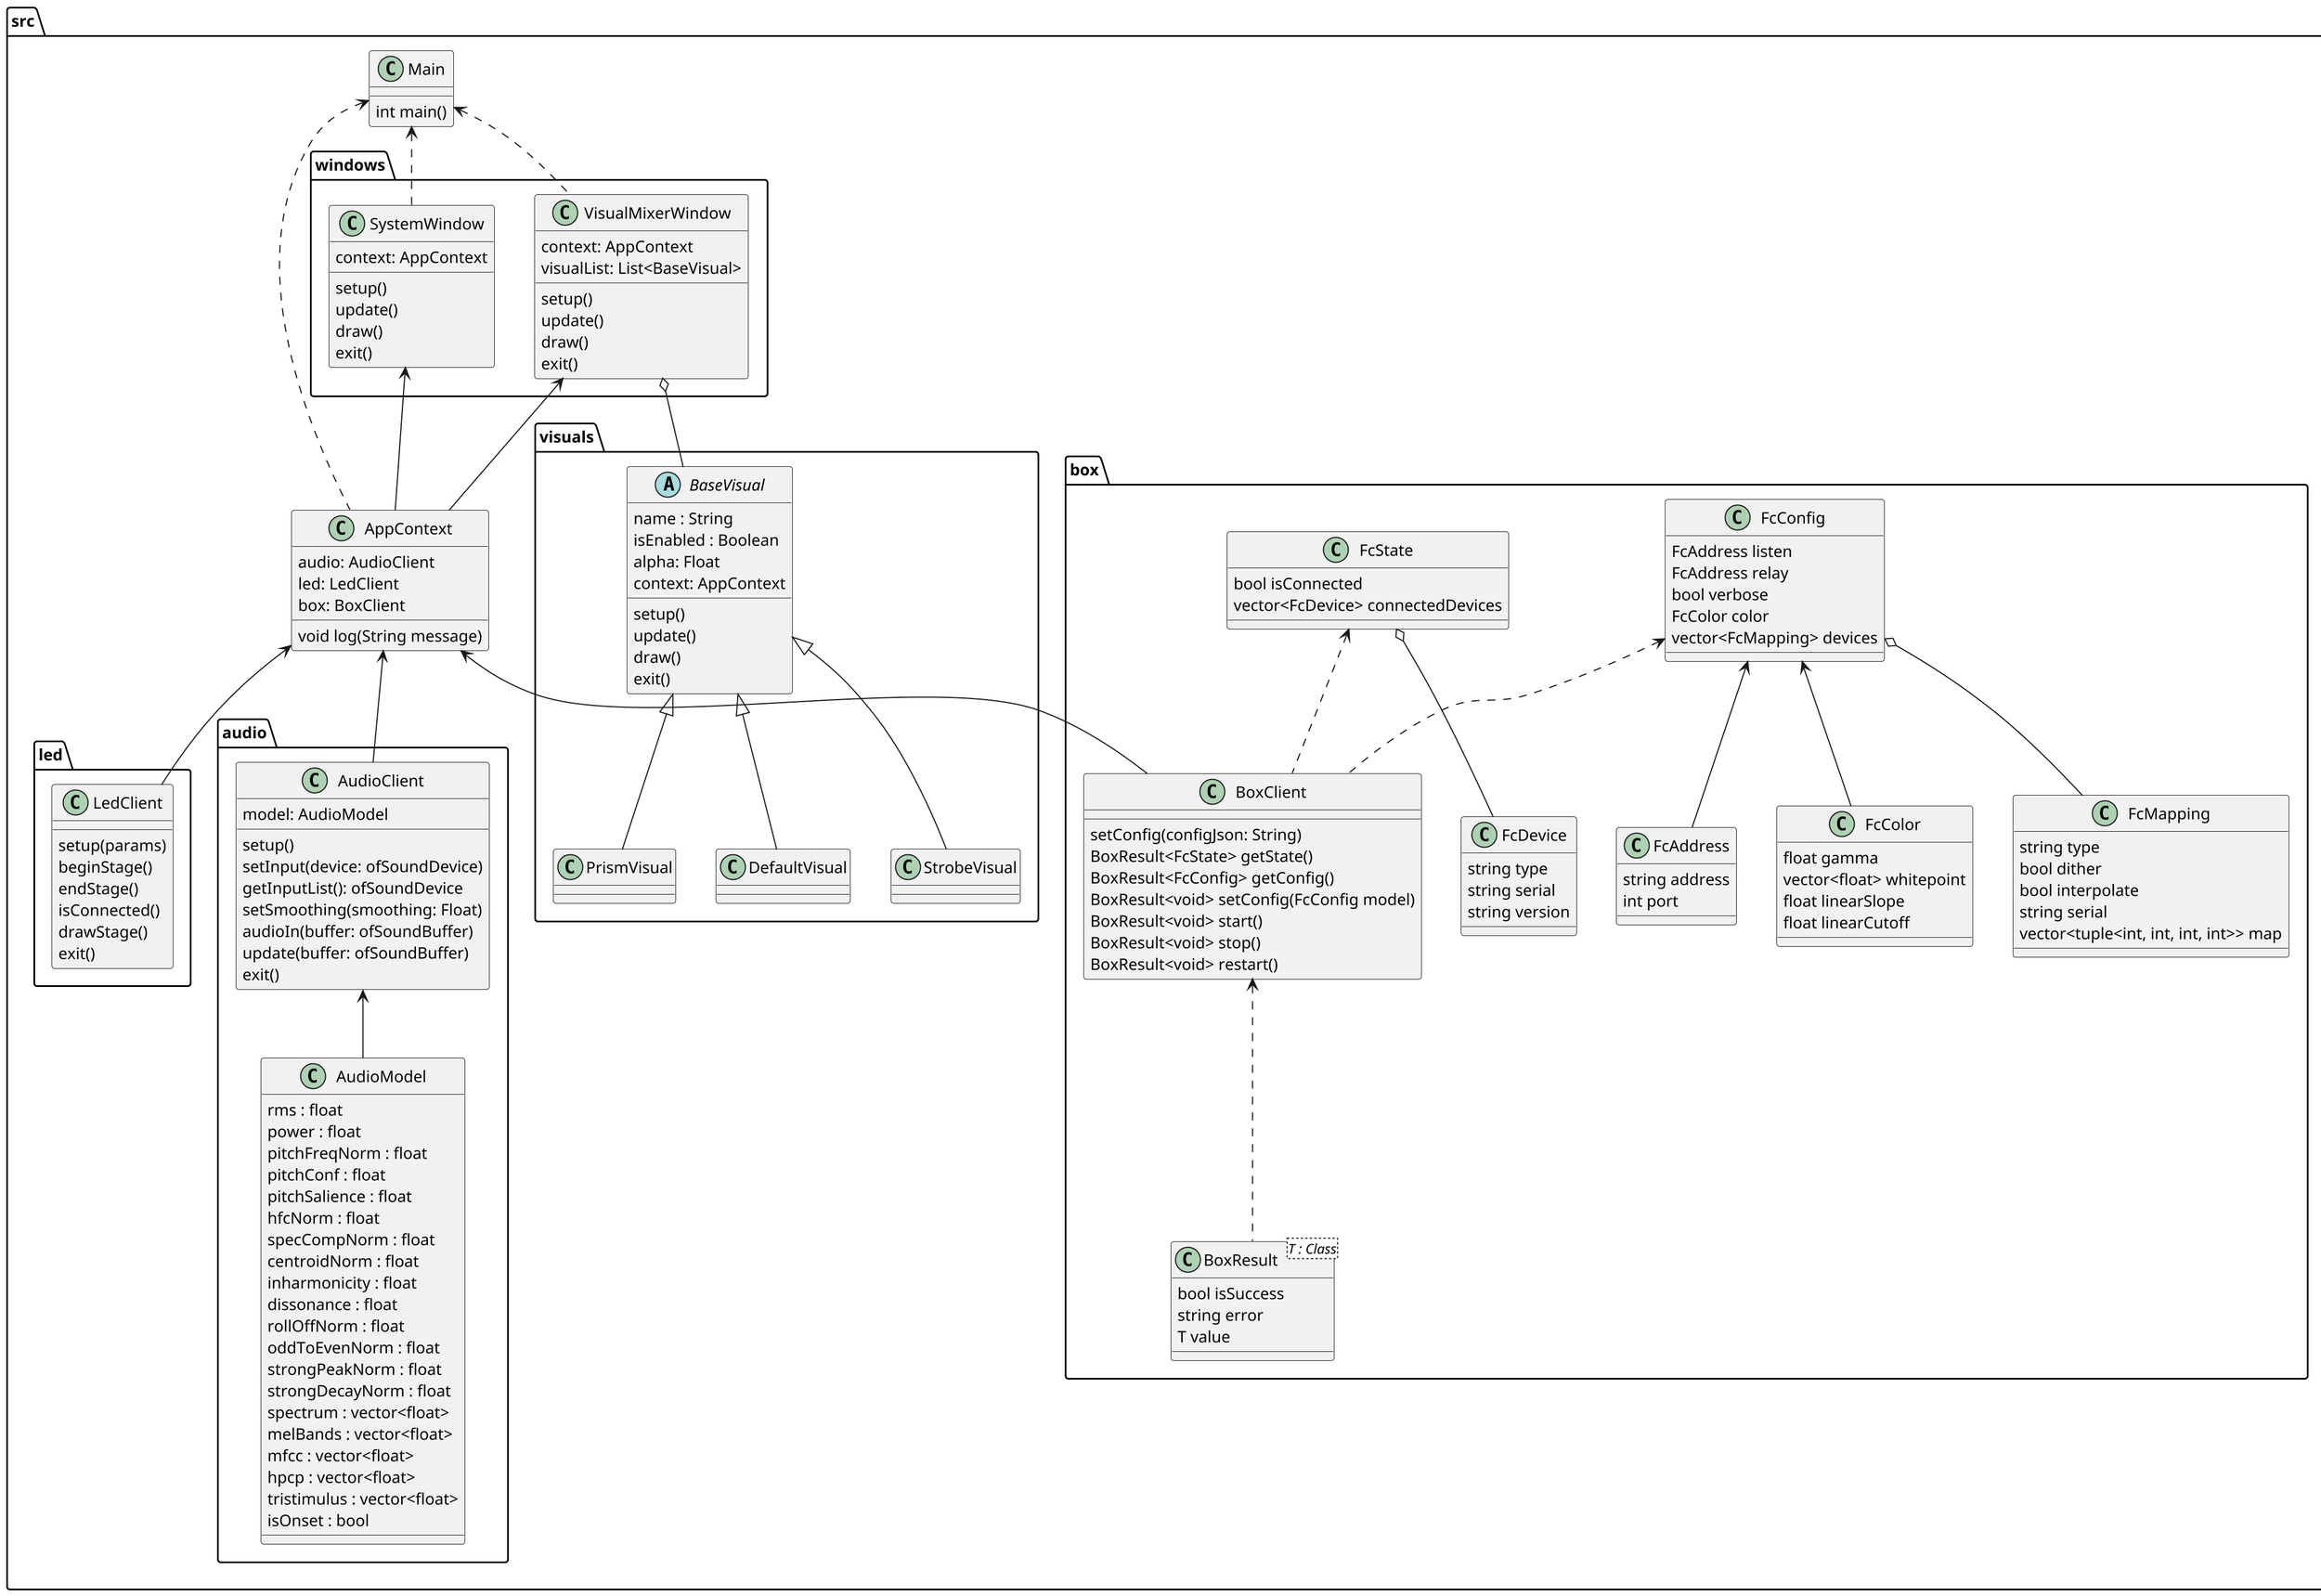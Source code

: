 @startuml
scale 2
package src {
    class Main { 
        int main()
    }
    
    class AppContext {
        audio: AudioClient
        led: LedClient
        box: BoxClient
        void log(String message)
    }

    package audio {
        class AudioClient {
            model: AudioModel
            setup()
            setInput(device: ofSoundDevice)
            getInputList(): ofSoundDevice
            setSmoothing(smoothing: Float)
            audioIn(buffer: ofSoundBuffer)
            update(buffer: ofSoundBuffer)
            exit()
        }
        AudioClient <-- AudioModel 
        AppContext <-- AudioClient

        class AudioModel {
            rms : float
            power : float
            pitchFreqNorm : float
            pitchConf : float
            pitchSalience : float
            hfcNorm : float
            specCompNorm : float
            centroidNorm : float
            inharmonicity : float
            dissonance : float
            rollOffNorm : float
            oddToEvenNorm : float
            strongPeakNorm : float
            strongDecayNorm : float
            spectrum : vector<float>
            melBands : vector<float>
            mfcc : vector<float>
            hpcp : vector<float>
            tristimulus : vector<float>
            isOnset : bool
        }
    }

    package led {
        class LedClient {
            setup(params)
            beginStage()
            endStage()
            isConnected()
            drawStage()
            exit()
        }
        AppContext <-- LedClient
    }

    package windows {
        class SystemWindow {
            context: AppContext
            setup()
            update()
            draw()
            exit()
        }
        class VisualMixerWindow {
            context: AppContext
            visualList: List<BaseVisual>
            setup()
            update()
            draw()
            exit()
        }
        SystemWindow <-- AppContext
        VisualMixerWindow <-- AppContext   
        Main <.. SystemWindow
        Main <.. VisualMixerWindow
        Main <.right. AppContext
    }
    
    package box {
        AppContext <-- BoxClient


        class BoxClient {
            setConfig(configJson: String)
            BoxResult<FcState> getState()
            BoxResult<FcConfig> getConfig()
            BoxResult<void> setConfig(FcConfig model)
            BoxResult<void> start()
            BoxResult<void> stop()
            BoxResult<void> restart()
        }
        BoxClient <.down. BoxResult

        class BoxResult<T : Class> {
            bool isSuccess
            string error
            T value
        }
    
        class FcConfig {
            FcAddress listen
            FcAddress relay
            bool verbose
            FcColor color
            vector<FcMapping> devices
        }
        FcConfig <.down. BoxClient
        FcConfig <-- FcAddress
        FcConfig <-- FcColor
        FcConfig o-- FcMapping


        class FcState {
            bool isConnected
            vector<FcDevice> connectedDevices
        }
        FcState <.down. BoxClient
        FcState o--FcDevice

        class FcAddress {
            string address
            int port
        }

        class FcColor {
            float gamma
            vector<float> whitepoint
            float linearSlope
            float linearCutoff
        }
        
        class FcDevice {
            string type
            string serial
            string version
        }
        class FcMapping {
            string type
            bool dither
            bool interpolate
            string serial
            vector<tuple<int, int, int, int>> map
        }
    }


    package visuals {
        abstract class BaseVisual {
            name : String
            isEnabled : Boolean
            alpha: Float
            context: AppContext

            setup()
            update()
            draw()
            exit()
        }
        VisualMixerWindow o-- BaseVisual

        class DefaultVisual
        class StrobeVisual
        class PrismVisual

        BaseVisual <|-- DefaultVisual
        BaseVisual <|-- StrobeVisual
        BaseVisual <|-- PrismVisual
    }
}

@enduml